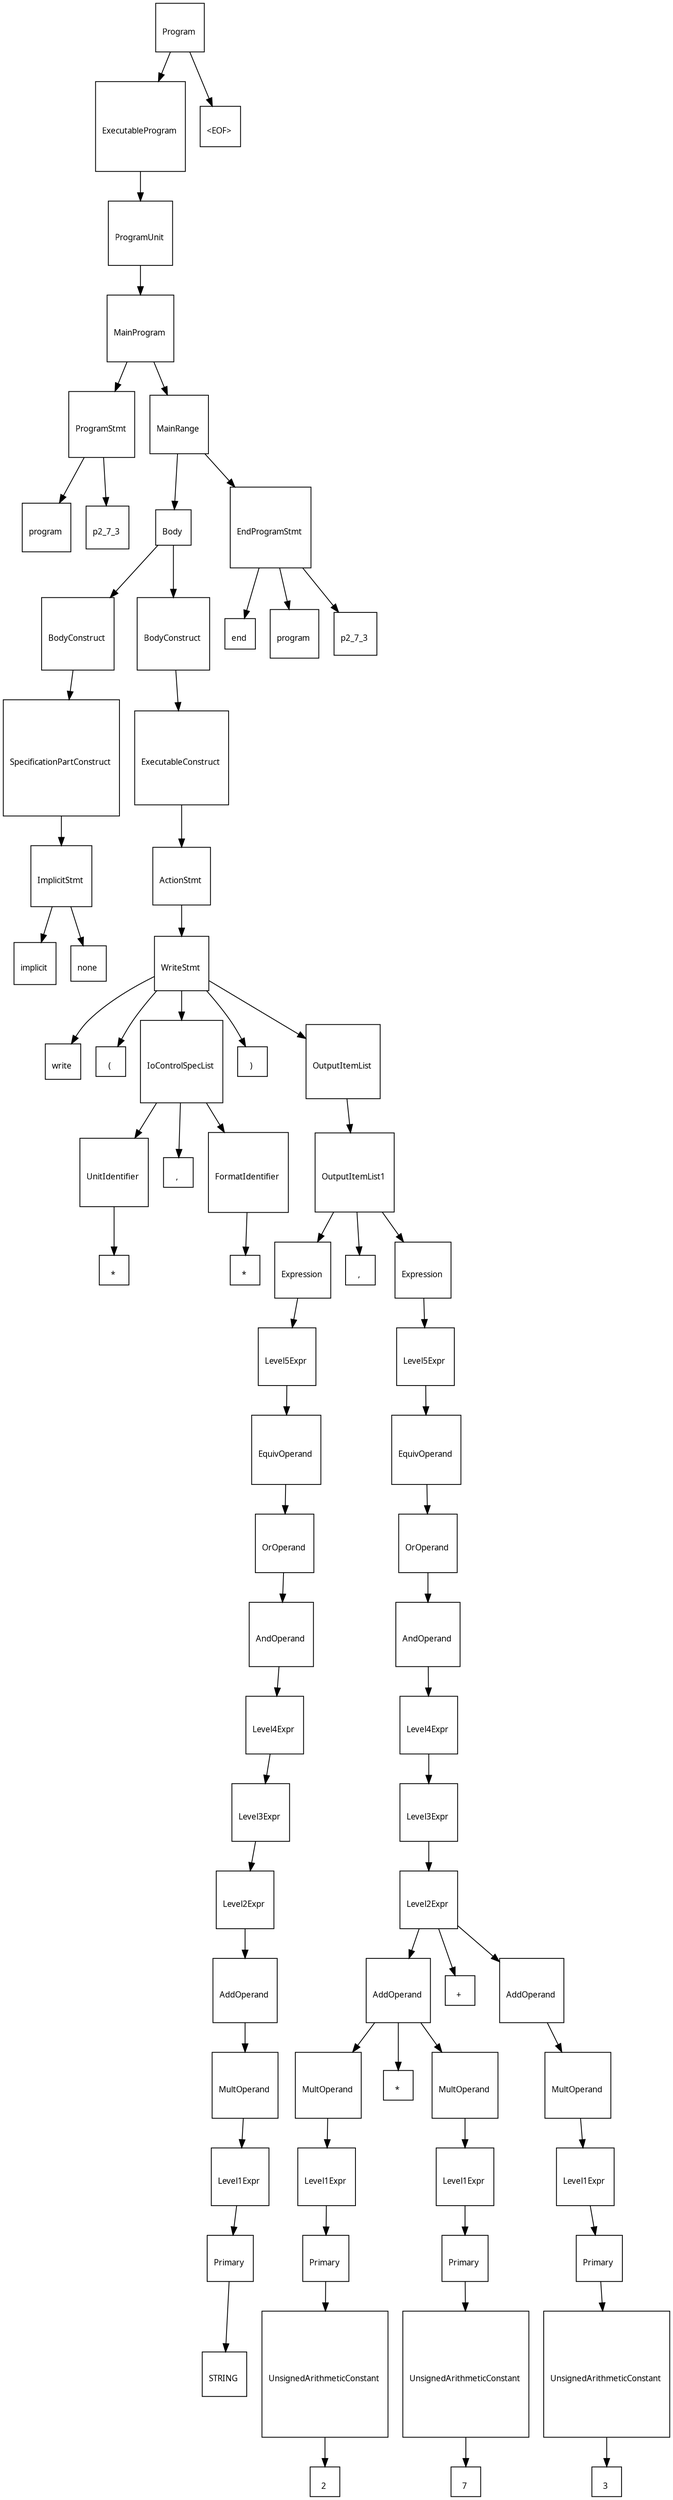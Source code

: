 digraph G {
  charset="UTF-8"
  node [shape=square, fontname="Arial Unicode MS"];
  "17b7873a-b85c-4fea-8b59-65614d2a718b" [label="\lProgram \n", fontsize=10];
  "17b7873a-b85c-4fea-8b59-65614d2a718b" -> "59976d32-7bdc-4caa-8bde-abdab086585c";
  "59976d32-7bdc-4caa-8bde-abdab086585c" [label="\lExecutableProgram \n", fontsize=10];
  "59976d32-7bdc-4caa-8bde-abdab086585c" -> "69d6cc5a-ffbe-48de-9aa1-f93ae512359b";
  "69d6cc5a-ffbe-48de-9aa1-f93ae512359b" [label="\lProgramUnit \n", fontsize=10];
  "69d6cc5a-ffbe-48de-9aa1-f93ae512359b" -> "8b08d608-e1d0-401b-9f27-04ca34c80503";
  "8b08d608-e1d0-401b-9f27-04ca34c80503" [label="\lMainProgram \n", fontsize=10];
  "8b08d608-e1d0-401b-9f27-04ca34c80503" -> "0782a927-633f-44e6-a701-efeec303ba58";
  "0782a927-633f-44e6-a701-efeec303ba58" [label="\lProgramStmt \n", fontsize=10];
  "0782a927-633f-44e6-a701-efeec303ba58" -> "ca4f547a-da87-497e-b554-2c16ecb06eb2";
  "ca4f547a-da87-497e-b554-2c16ecb06eb2" [label="\lprogram \n", fontsize=10];
  "0782a927-633f-44e6-a701-efeec303ba58" -> "0a470e27-2ae2-4e73-b043-1d53b6520137";
  "0a470e27-2ae2-4e73-b043-1d53b6520137" [label="\lp2_7_3 \n", fontsize=10];
  "8b08d608-e1d0-401b-9f27-04ca34c80503" -> "d696137c-7b85-47a7-b0e6-0c2a4fa82041";
  "d696137c-7b85-47a7-b0e6-0c2a4fa82041" [label="\lMainRange \n", fontsize=10];
  "d696137c-7b85-47a7-b0e6-0c2a4fa82041" -> "93bbb237-4b65-4103-aee4-c69e1588a3cb";
  "93bbb237-4b65-4103-aee4-c69e1588a3cb" [label="\lBody \n", fontsize=10];
  "93bbb237-4b65-4103-aee4-c69e1588a3cb" -> "f3c386e4-5d05-411b-a8f7-32a9e8e03a7d";
  "f3c386e4-5d05-411b-a8f7-32a9e8e03a7d" [label="\lBodyConstruct \n", fontsize=10];
  "f3c386e4-5d05-411b-a8f7-32a9e8e03a7d" -> "e81980fa-54ad-4252-bd5f-6d5f25424eba";
  "e81980fa-54ad-4252-bd5f-6d5f25424eba" [label="\lSpecificationPartConstruct \n", fontsize=10];
  "e81980fa-54ad-4252-bd5f-6d5f25424eba" -> "02c0c760-9309-4c63-9d21-742c894d5316";
  "02c0c760-9309-4c63-9d21-742c894d5316" [label="\lImplicitStmt \n", fontsize=10];
  "02c0c760-9309-4c63-9d21-742c894d5316" -> "f73b3bee-c24a-4682-acaa-6fe35384fed6";
  "f73b3bee-c24a-4682-acaa-6fe35384fed6" [label="\limplicit \n", fontsize=10];
  "02c0c760-9309-4c63-9d21-742c894d5316" -> "68d93361-ecfb-4dac-9599-bd24ec8e4fdc";
  "68d93361-ecfb-4dac-9599-bd24ec8e4fdc" [label="\lnone \n", fontsize=10];
  "93bbb237-4b65-4103-aee4-c69e1588a3cb" -> "1a143feb-8814-4961-9925-a63e72fdc677";
  "1a143feb-8814-4961-9925-a63e72fdc677" [label="\lBodyConstruct \n", fontsize=10];
  "1a143feb-8814-4961-9925-a63e72fdc677" -> "bec2cfcf-bf9d-4267-9d4e-27d0e376b88b";
  "bec2cfcf-bf9d-4267-9d4e-27d0e376b88b" [label="\lExecutableConstruct \n", fontsize=10];
  "bec2cfcf-bf9d-4267-9d4e-27d0e376b88b" -> "14b190ed-cf9a-4924-a1ff-42b7fd775e46";
  "14b190ed-cf9a-4924-a1ff-42b7fd775e46" [label="\lActionStmt \n", fontsize=10];
  "14b190ed-cf9a-4924-a1ff-42b7fd775e46" -> "954eda86-753e-44f2-a227-3937b5a61f82";
  "954eda86-753e-44f2-a227-3937b5a61f82" [label="\lWriteStmt \n", fontsize=10];
  "954eda86-753e-44f2-a227-3937b5a61f82" -> "61890054-1f76-4eda-a6ff-b64a3355773e";
  "61890054-1f76-4eda-a6ff-b64a3355773e" [label="\lwrite \n", fontsize=10];
  "954eda86-753e-44f2-a227-3937b5a61f82" -> "419ea954-ad9a-4896-a8ec-f8d5300e4c5e";
  "419ea954-ad9a-4896-a8ec-f8d5300e4c5e" [label="\l( \n", fontsize=10];
  "954eda86-753e-44f2-a227-3937b5a61f82" -> "1243ad18-10b3-449e-82cb-851389461f23";
  "1243ad18-10b3-449e-82cb-851389461f23" [label="\lIoControlSpecList \n", fontsize=10];
  "1243ad18-10b3-449e-82cb-851389461f23" -> "a62e9771-1f7d-4391-885e-41843472b2ea";
  "a62e9771-1f7d-4391-885e-41843472b2ea" [label="\lUnitIdentifier \n", fontsize=10];
  "a62e9771-1f7d-4391-885e-41843472b2ea" -> "f42b795c-b82a-47fa-ab22-0fbf63a8d6b7";
  "f42b795c-b82a-47fa-ab22-0fbf63a8d6b7" [label="\l* \n", fontsize=10];
  "1243ad18-10b3-449e-82cb-851389461f23" -> "89cd813e-4598-4697-aed6-65d45f258eaf";
  "89cd813e-4598-4697-aed6-65d45f258eaf" [label="\l, \n", fontsize=10];
  "1243ad18-10b3-449e-82cb-851389461f23" -> "b10f6620-4be7-41e7-9d77-c56e3f6f773c";
  "b10f6620-4be7-41e7-9d77-c56e3f6f773c" [label="\lFormatIdentifier \n", fontsize=10];
  "b10f6620-4be7-41e7-9d77-c56e3f6f773c" -> "6ece681a-3097-4726-b104-ef04be428911";
  "6ece681a-3097-4726-b104-ef04be428911" [label="\l* \n", fontsize=10];
  "954eda86-753e-44f2-a227-3937b5a61f82" -> "a2604b82-af1e-4594-8187-79d984f65c6f";
  "a2604b82-af1e-4594-8187-79d984f65c6f" [label="\l) \n", fontsize=10];
  "954eda86-753e-44f2-a227-3937b5a61f82" -> "23f9ee5e-5376-4854-a63b-00c51fd799ba";
  "23f9ee5e-5376-4854-a63b-00c51fd799ba" [label="\lOutputItemList \n", fontsize=10];
  "23f9ee5e-5376-4854-a63b-00c51fd799ba" -> "a1552be6-d65d-4d71-a554-c51ee61ed056";
  "a1552be6-d65d-4d71-a554-c51ee61ed056" [label="\lOutputItemList1 \n", fontsize=10];
  "a1552be6-d65d-4d71-a554-c51ee61ed056" -> "b65a0733-4b38-4bb6-b30e-8844db3e516e";
  "b65a0733-4b38-4bb6-b30e-8844db3e516e" [label="\lExpression \n", fontsize=10];
  "b65a0733-4b38-4bb6-b30e-8844db3e516e" -> "5e0dcd8a-b1b2-4089-926a-8a003355ed22";
  "5e0dcd8a-b1b2-4089-926a-8a003355ed22" [label="\lLevel5Expr \n", fontsize=10];
  "5e0dcd8a-b1b2-4089-926a-8a003355ed22" -> "042b9403-52c1-4c8a-996c-a3c9acfcb1f9";
  "042b9403-52c1-4c8a-996c-a3c9acfcb1f9" [label="\lEquivOperand \n", fontsize=10];
  "042b9403-52c1-4c8a-996c-a3c9acfcb1f9" -> "89fafdbb-dbb8-473f-ac57-0363130c8643";
  "89fafdbb-dbb8-473f-ac57-0363130c8643" [label="\lOrOperand \n", fontsize=10];
  "89fafdbb-dbb8-473f-ac57-0363130c8643" -> "e7ce8fc6-d716-4b7b-92c7-55b8fe369f88";
  "e7ce8fc6-d716-4b7b-92c7-55b8fe369f88" [label="\lAndOperand \n", fontsize=10];
  "e7ce8fc6-d716-4b7b-92c7-55b8fe369f88" -> "c2c739f2-f864-442f-9d04-bc3223e4e0a5";
  "c2c739f2-f864-442f-9d04-bc3223e4e0a5" [label="\lLevel4Expr \n", fontsize=10];
  "c2c739f2-f864-442f-9d04-bc3223e4e0a5" -> "f771cd16-4aeb-49de-99b3-a33d9aa50da3";
  "f771cd16-4aeb-49de-99b3-a33d9aa50da3" [label="\lLevel3Expr \n", fontsize=10];
  "f771cd16-4aeb-49de-99b3-a33d9aa50da3" -> "00bea4c3-3f8b-4f5e-9e43-ff9d3328d390";
  "00bea4c3-3f8b-4f5e-9e43-ff9d3328d390" [label="\lLevel2Expr \n", fontsize=10];
  "00bea4c3-3f8b-4f5e-9e43-ff9d3328d390" -> "d78cedeb-d091-4058-bc4d-d06525e25166";
  "d78cedeb-d091-4058-bc4d-d06525e25166" [label="\lAddOperand \n", fontsize=10];
  "d78cedeb-d091-4058-bc4d-d06525e25166" -> "a5c1b855-b8ae-408c-a388-d50f7656df0e";
  "a5c1b855-b8ae-408c-a388-d50f7656df0e" [label="\lMultOperand \n", fontsize=10];
  "a5c1b855-b8ae-408c-a388-d50f7656df0e" -> "cb95e122-6287-41e6-b1f8-649f0b878e03";
  "cb95e122-6287-41e6-b1f8-649f0b878e03" [label="\lLevel1Expr \n", fontsize=10];
  "cb95e122-6287-41e6-b1f8-649f0b878e03" -> "0159601c-2c59-455c-8247-486cdbe1515a";
  "0159601c-2c59-455c-8247-486cdbe1515a" [label="\lPrimary \n", fontsize=10];
  "0159601c-2c59-455c-8247-486cdbe1515a" -> "20733a47-3084-4e24-bef6-e28a4fedb7d1";
  "20733a47-3084-4e24-bef6-e28a4fedb7d1" [label="\lSTRING \n", fontsize=10];
  "a1552be6-d65d-4d71-a554-c51ee61ed056" -> "da1553d9-518c-4f22-bb89-311e38ae4aea";
  "da1553d9-518c-4f22-bb89-311e38ae4aea" [label="\l, \n", fontsize=10];
  "a1552be6-d65d-4d71-a554-c51ee61ed056" -> "6bee027c-98a1-41fa-8702-ac6c5c7be5fa";
  "6bee027c-98a1-41fa-8702-ac6c5c7be5fa" [label="\lExpression \n", fontsize=10];
  "6bee027c-98a1-41fa-8702-ac6c5c7be5fa" -> "8024014b-b2ce-4679-84ca-8ea4f43a8439";
  "8024014b-b2ce-4679-84ca-8ea4f43a8439" [label="\lLevel5Expr \n", fontsize=10];
  "8024014b-b2ce-4679-84ca-8ea4f43a8439" -> "935960ba-adce-42ed-8b38-de0159bde87f";
  "935960ba-adce-42ed-8b38-de0159bde87f" [label="\lEquivOperand \n", fontsize=10];
  "935960ba-adce-42ed-8b38-de0159bde87f" -> "6638c091-0e3f-4646-acd4-24c7f4d9e295";
  "6638c091-0e3f-4646-acd4-24c7f4d9e295" [label="\lOrOperand \n", fontsize=10];
  "6638c091-0e3f-4646-acd4-24c7f4d9e295" -> "345de9da-eb94-4c25-9f16-c3e7d34ad57b";
  "345de9da-eb94-4c25-9f16-c3e7d34ad57b" [label="\lAndOperand \n", fontsize=10];
  "345de9da-eb94-4c25-9f16-c3e7d34ad57b" -> "db89264d-c5f7-459f-b2be-f58572b88cba";
  "db89264d-c5f7-459f-b2be-f58572b88cba" [label="\lLevel4Expr \n", fontsize=10];
  "db89264d-c5f7-459f-b2be-f58572b88cba" -> "a67c7fb5-6fa2-421e-ab61-1d078777904f";
  "a67c7fb5-6fa2-421e-ab61-1d078777904f" [label="\lLevel3Expr \n", fontsize=10];
  "a67c7fb5-6fa2-421e-ab61-1d078777904f" -> "28d40c69-dd25-432c-9008-8d519d6f2525";
  "28d40c69-dd25-432c-9008-8d519d6f2525" [label="\lLevel2Expr \n", fontsize=10];
  "28d40c69-dd25-432c-9008-8d519d6f2525" -> "5e0ed2ef-1da9-4874-b9ac-8d42fe8eda7e";
  "5e0ed2ef-1da9-4874-b9ac-8d42fe8eda7e" [label="\lAddOperand \n", fontsize=10];
  "5e0ed2ef-1da9-4874-b9ac-8d42fe8eda7e" -> "6181a961-d6d3-42ce-8f53-44d80e3f4a23";
  "6181a961-d6d3-42ce-8f53-44d80e3f4a23" [label="\lMultOperand \n", fontsize=10];
  "6181a961-d6d3-42ce-8f53-44d80e3f4a23" -> "3e3007e9-c5e5-42d7-a6a3-36bb804b4d06";
  "3e3007e9-c5e5-42d7-a6a3-36bb804b4d06" [label="\lLevel1Expr \n", fontsize=10];
  "3e3007e9-c5e5-42d7-a6a3-36bb804b4d06" -> "0962442d-2d69-4cca-91f6-381d8fbcddc5";
  "0962442d-2d69-4cca-91f6-381d8fbcddc5" [label="\lPrimary \n", fontsize=10];
  "0962442d-2d69-4cca-91f6-381d8fbcddc5" -> "57320aeb-07dd-4c49-b6f7-76f5b5d29fc5";
  "57320aeb-07dd-4c49-b6f7-76f5b5d29fc5" [label="\lUnsignedArithmeticConstant \n", fontsize=10];
  "57320aeb-07dd-4c49-b6f7-76f5b5d29fc5" -> "104f5535-5e7d-4654-9b1f-2cfe77eeb6b1";
  "104f5535-5e7d-4654-9b1f-2cfe77eeb6b1" [label="\l2 \n", fontsize=10];
  "5e0ed2ef-1da9-4874-b9ac-8d42fe8eda7e" -> "5e5fd84d-72c0-4c49-893e-a022b9e7e4a7";
  "5e5fd84d-72c0-4c49-893e-a022b9e7e4a7" [label="\l* \n", fontsize=10];
  "5e0ed2ef-1da9-4874-b9ac-8d42fe8eda7e" -> "9533c8c8-b64d-41c3-ab1f-185992f4c77f";
  "9533c8c8-b64d-41c3-ab1f-185992f4c77f" [label="\lMultOperand \n", fontsize=10];
  "9533c8c8-b64d-41c3-ab1f-185992f4c77f" -> "9cfefb3c-c885-489d-9ac8-18395eef3522";
  "9cfefb3c-c885-489d-9ac8-18395eef3522" [label="\lLevel1Expr \n", fontsize=10];
  "9cfefb3c-c885-489d-9ac8-18395eef3522" -> "41da388e-a104-4d25-aa26-03c18948dac5";
  "41da388e-a104-4d25-aa26-03c18948dac5" [label="\lPrimary \n", fontsize=10];
  "41da388e-a104-4d25-aa26-03c18948dac5" -> "845d183f-cf78-4d09-9aa6-bebfa124b589";
  "845d183f-cf78-4d09-9aa6-bebfa124b589" [label="\lUnsignedArithmeticConstant \n", fontsize=10];
  "845d183f-cf78-4d09-9aa6-bebfa124b589" -> "132c0423-4c70-4888-b5b2-b326dce5e3be";
  "132c0423-4c70-4888-b5b2-b326dce5e3be" [label="\l7 \n", fontsize=10];
  "28d40c69-dd25-432c-9008-8d519d6f2525" -> "a4beef66-e1d5-4a61-95ef-eb27c00877fb";
  "a4beef66-e1d5-4a61-95ef-eb27c00877fb" [label="\l+ \n", fontsize=10];
  "28d40c69-dd25-432c-9008-8d519d6f2525" -> "cba95279-8502-45d1-8756-35135bfbae40";
  "cba95279-8502-45d1-8756-35135bfbae40" [label="\lAddOperand \n", fontsize=10];
  "cba95279-8502-45d1-8756-35135bfbae40" -> "620883ee-58bc-4bfe-a0b2-1455cc7726f8";
  "620883ee-58bc-4bfe-a0b2-1455cc7726f8" [label="\lMultOperand \n", fontsize=10];
  "620883ee-58bc-4bfe-a0b2-1455cc7726f8" -> "e8e8787a-8bff-4d8f-96cb-19c347d14cbc";
  "e8e8787a-8bff-4d8f-96cb-19c347d14cbc" [label="\lLevel1Expr \n", fontsize=10];
  "e8e8787a-8bff-4d8f-96cb-19c347d14cbc" -> "aae7b1bb-984d-406a-83ef-669f15ea065a";
  "aae7b1bb-984d-406a-83ef-669f15ea065a" [label="\lPrimary \n", fontsize=10];
  "aae7b1bb-984d-406a-83ef-669f15ea065a" -> "a4e535b9-48ac-430d-a0f2-74f29732cb5f";
  "a4e535b9-48ac-430d-a0f2-74f29732cb5f" [label="\lUnsignedArithmeticConstant \n", fontsize=10];
  "a4e535b9-48ac-430d-a0f2-74f29732cb5f" -> "99c435a3-d5d1-42ab-86e4-6594bb6de508";
  "99c435a3-d5d1-42ab-86e4-6594bb6de508" [label="\l3 \n", fontsize=10];
  "d696137c-7b85-47a7-b0e6-0c2a4fa82041" -> "eaa65aa5-60bd-4150-a9ef-7a04d2982497";
  "eaa65aa5-60bd-4150-a9ef-7a04d2982497" [label="\lEndProgramStmt \n", fontsize=10];
  "eaa65aa5-60bd-4150-a9ef-7a04d2982497" -> "c7c3af20-d33c-4345-bee1-ac93c325e43e";
  "c7c3af20-d33c-4345-bee1-ac93c325e43e" [label="\lend \n", fontsize=10];
  "eaa65aa5-60bd-4150-a9ef-7a04d2982497" -> "8f424617-e226-472f-958c-b7a7ab5a14d0";
  "8f424617-e226-472f-958c-b7a7ab5a14d0" [label="\lprogram \n", fontsize=10];
  "eaa65aa5-60bd-4150-a9ef-7a04d2982497" -> "8512b39c-ddce-46c5-a017-c4e175091891";
  "8512b39c-ddce-46c5-a017-c4e175091891" [label="\lp2_7_3 \n", fontsize=10];
  "17b7873a-b85c-4fea-8b59-65614d2a718b" -> "3d2f84ad-0eff-42c0-b69f-ec5e91ca1760";
  "3d2f84ad-0eff-42c0-b69f-ec5e91ca1760" [label="\l&lt;EOF&gt; \n", fontsize=10];
}
